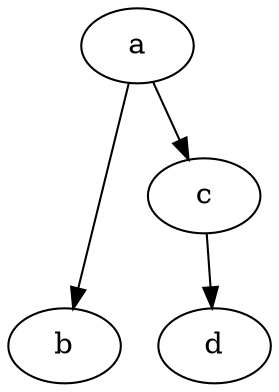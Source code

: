 digraph G {
    a;
    b;
    c;
    d;
    a -> b [weight=0];
    a -> c [weight=0];
    c -> d [weight=0];
}
